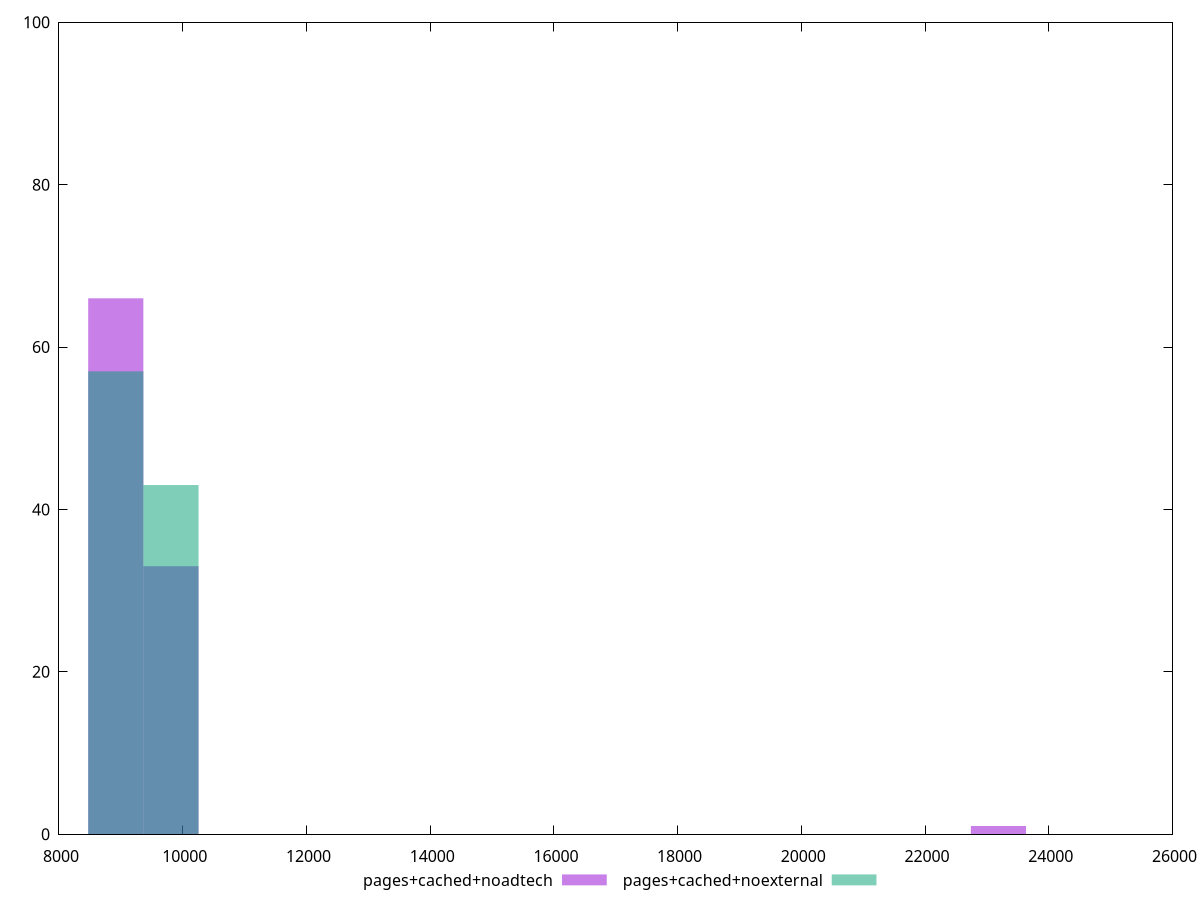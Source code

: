 reset
set terminal svg size 640, 500 enhanced background rgb 'white'
set output "report_00007_2020-12-11T15:55:29.892Z/largest-contentful-paint/comparison/histogram/4_vs_5.svg"

$pagesCachedNoadtech <<EOF
9809.626441348459 33
8917.84221940769 66
23186.389770459995 1
EOF

$pagesCachedNoexternal <<EOF
9809.626441348459 43
8917.84221940769 57
EOF

set key outside below
set boxwidth 891.784221940769
set yrange [0:100]
set style fill transparent solid 0.5 noborder

plot \
  $pagesCachedNoadtech title "pages+cached+noadtech" with boxes, \
  $pagesCachedNoexternal title "pages+cached+noexternal" with boxes, \


reset
